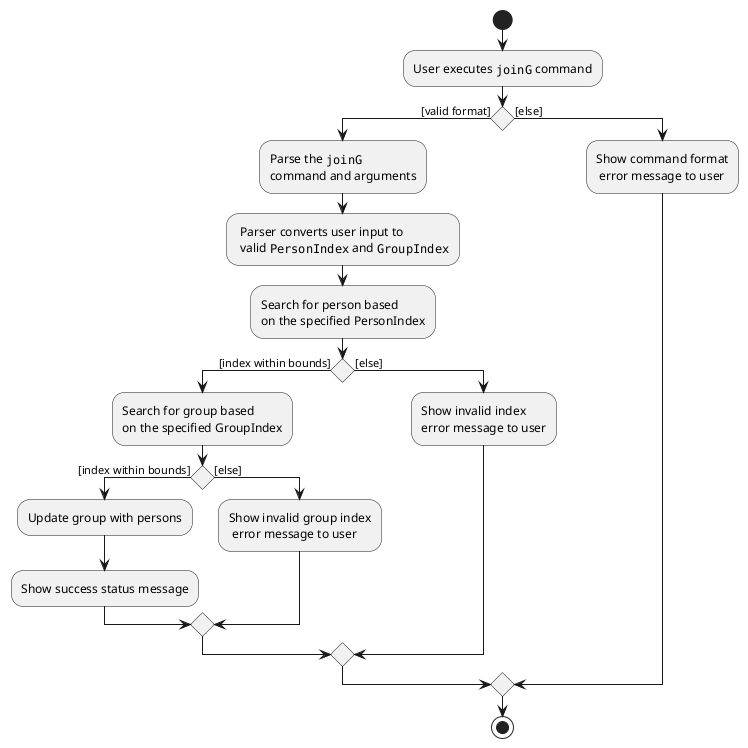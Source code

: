 @startuml
'https://plantuml.com/activity-diagram-beta

start

:User executes ""joinG"" command;

if () then ([valid format])
    :Parse the ""joinG""
    command and arguments;

    : Parser converts user input to
     valid ""PersonIndex"" and ""GroupIndex"";

    :Search for person based
    on the specified PersonIndex;

    if () then ([index within bounds])

    :Search for group based
    on the specified GroupIndex;

    if () then ([index within bounds])

    :Update group with persons;

    :Show success status message;

    else ([else])

    :Show invalid group index
     error message to user;

    endif

    else ([else])

    :Show invalid index
    error message to user;

endif
else ([else])

    :Show command format
     error message to user;

endif


stop

@enduml

